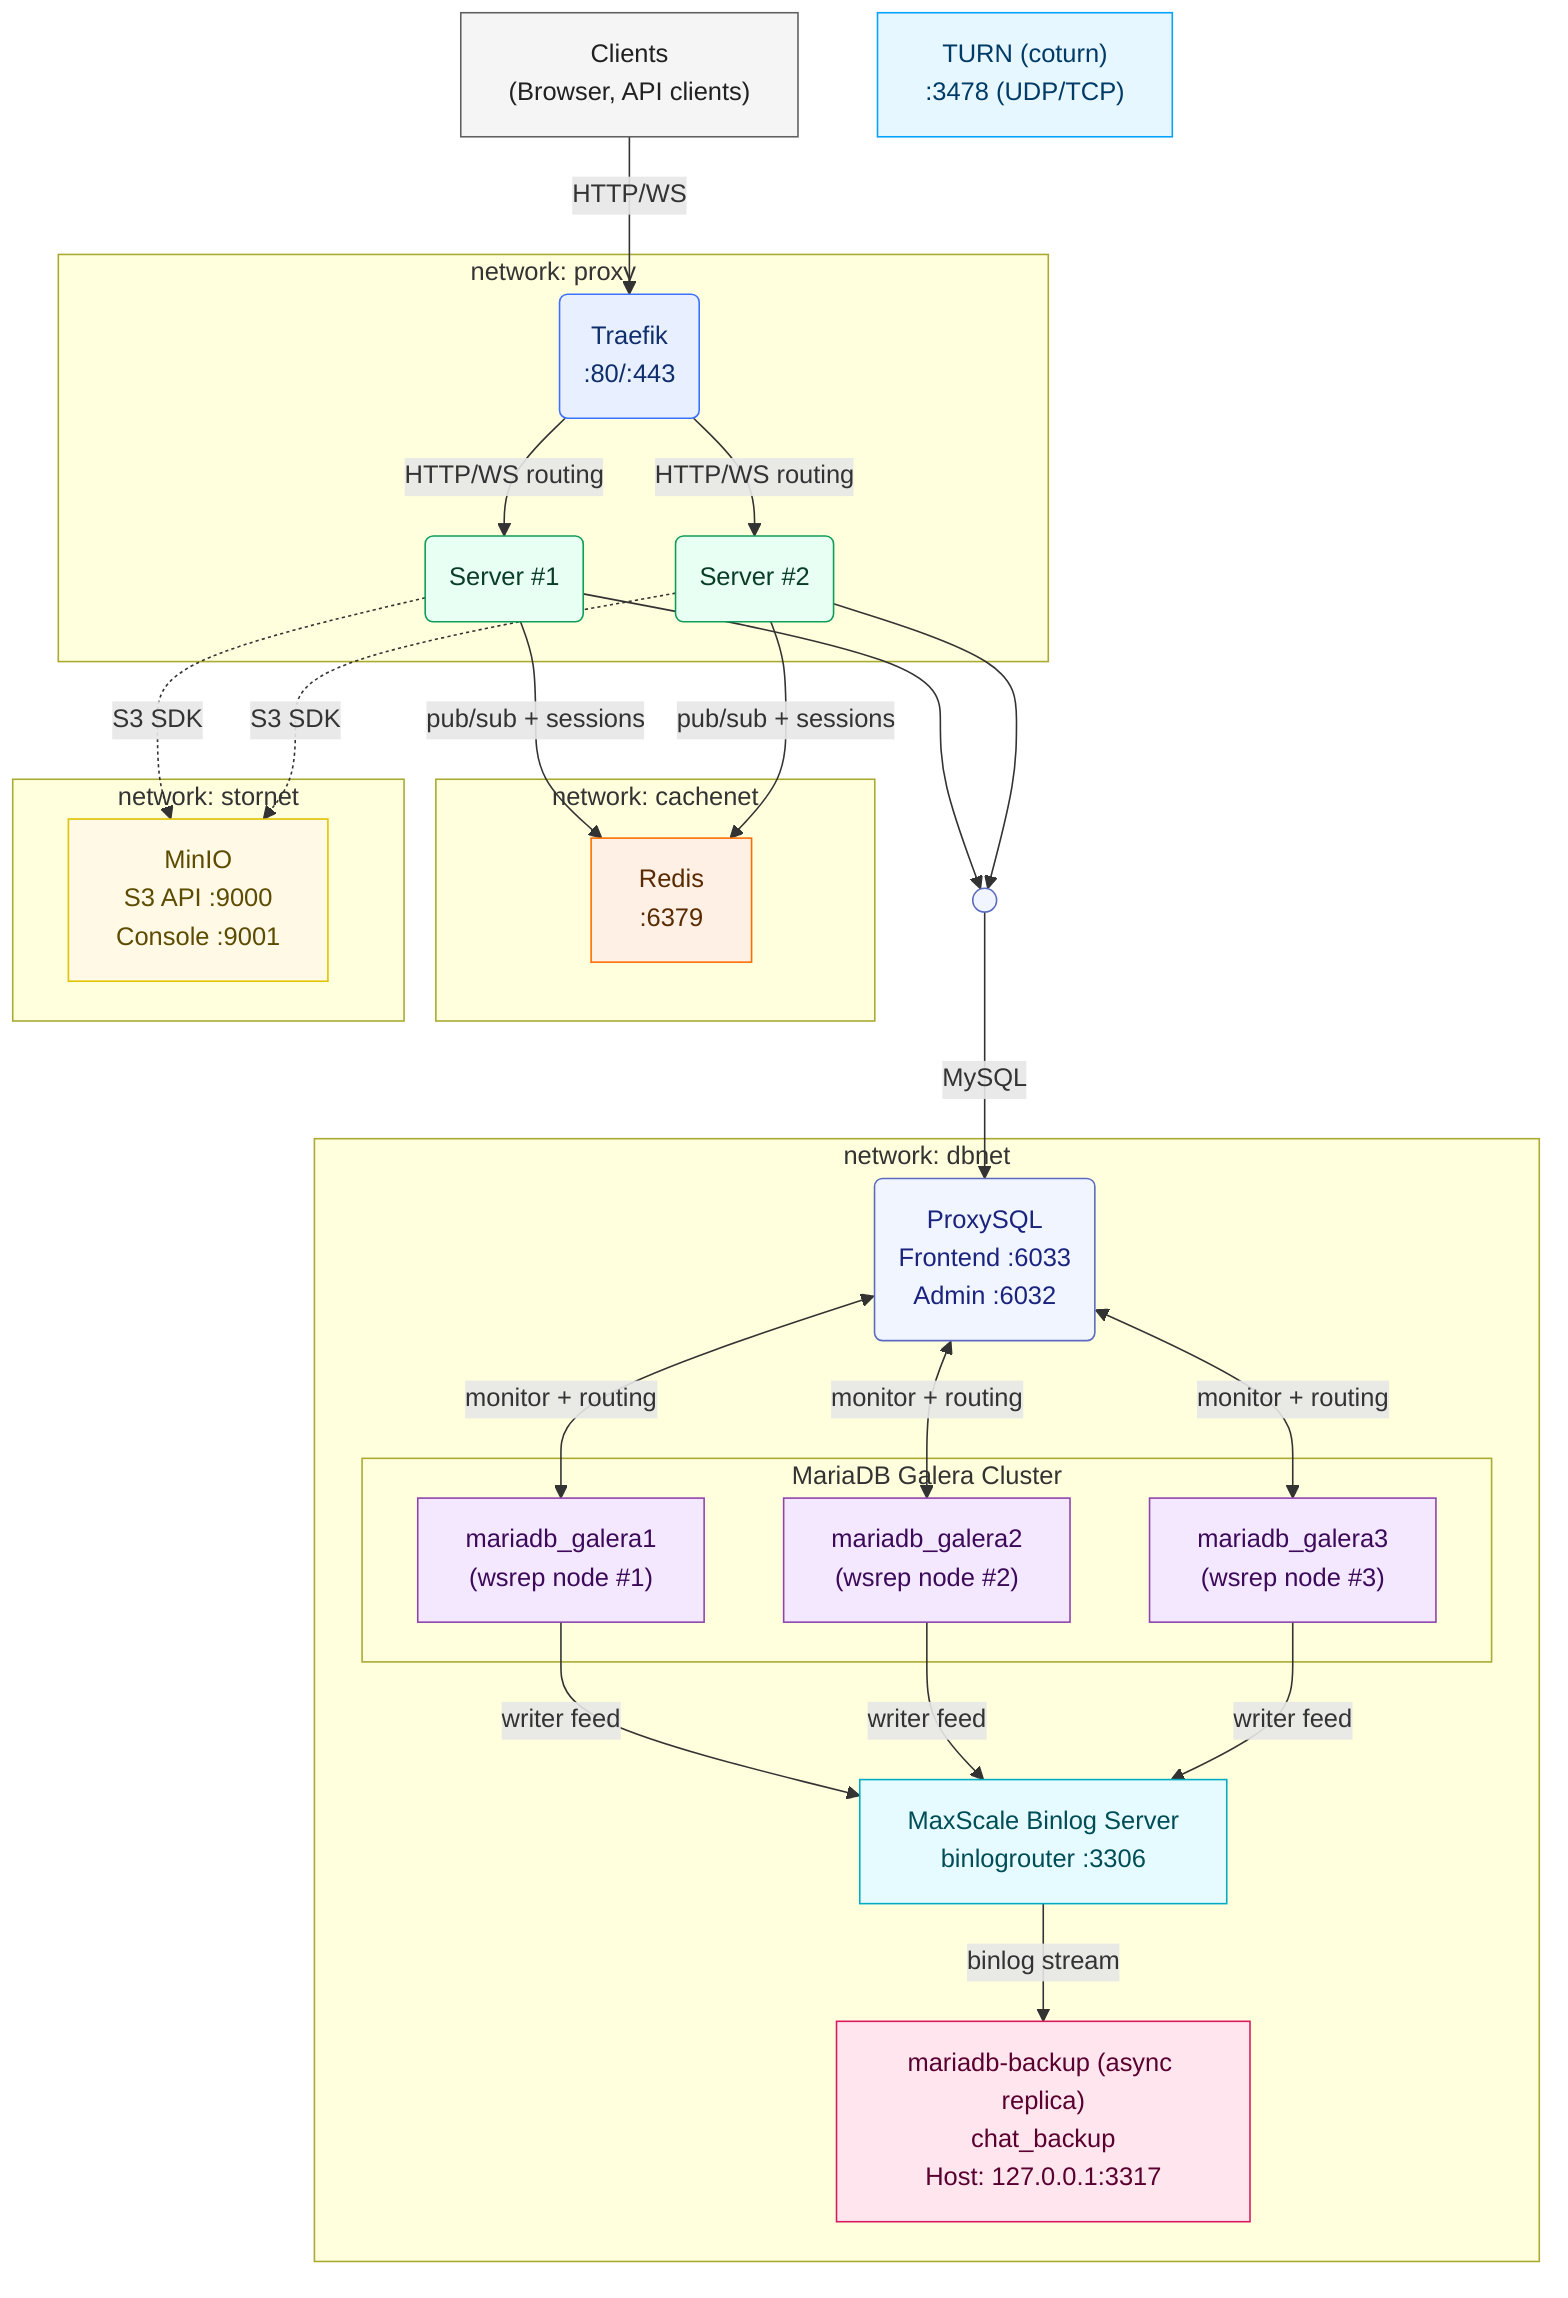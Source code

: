 flowchart TB
  %% === Entry (Top) ===
  A["Clients<br/>(Browser, API clients)"]:::client -->|HTTP/WS| T("Traefik<br/>:80/:443"):::proxy

  %% === Proxy network (public HTTP/WS) ===
  subgraph NET_PROXY[network: proxy]
    direction TB
    T -->|HTTP/WS routing| S1(Server #1):::app
    T -->|HTTP/WS routing| S2(Server #2):::app
  end

  %% Place Cache and Storage to the right to minimize crossings
  subgraph NET_CACHE[network: cachenet]
    direction TB
    R["Redis<br/>:6379"]:::cache
  end

  subgraph NET_STOR[network: stornet]
    direction TB
    M["MinIO<br/>S3 API :9000<br/>Console :9001"]:::storage
  end

  %% === DB network (Bottom) ===
  subgraph NET_DB[network: dbnet]
    direction TB
    PX("ProxySQL<br/>Frontend :6033<br/>Admin :6032"):::sqlproxy

    %% Galera stacked vertically (top of DB zone)
    subgraph GALERA[MariaDB Galera Cluster]
      direction TB
      G1["mariadb_galera1<br/>(wsrep node #1)"]:::db
      G2["mariadb_galera2<br/>(wsrep node #2)"]:::db
      G3["mariadb_galera3<br/>(wsrep node #3)"]:::db
    end

    %% MaxScale directly below Galera
    MX["MaxScale Binlog Server<br/>binlogrouter :3306"]:::router

    %% Backup directly below MaxScale
    BK["mariadb-backup (async replica)<br/>chat_backup<br/>Host: 127.0.0.1:3317"]:::backup

    %% ProxySQL <-> Galera
    PX <--> |monitor + routing| G1
    PX <--> |monitor + routing| G2
    PX <--> |monitor + routing| G3

    %% MaxScale consumes binlogs from the current writer (force MX below Galera)
    G1 -->|writer feed| MX
    G2 -->|writer feed| MX
    G3 -->|writer feed| MX

    %% Backup replica streams from MaxScale (force BK below MX)
    MX -->|binlog stream| BK
  end

  %% === App servers wiring (vertical down to DB) ===
  %% Join MySQL traffic from both app servers into a single line to ProxySQL
  J(( )):::sqlproxy
  S1 --> J
  S2 --> J
  J -->|MySQL| PX
  S1 -->|pub/sub + sessions| R
  S2 -->|pub/sub + sessions| R
  S1 -.->|S3 SDK| M
  S2 -.->|S3 SDK| M

  %% TURN (media relay)
  U["TURN (coturn)<br/>:3478 (UDP/TCP)"]:::turn

  %% === Styles ===
  classDef admin fill:#fff5cc,stroke:#e0c200,color:#333;
  classDef proxy fill:#e8f0ff,stroke:#3b71fe,color:#0f2e6b;
  classDef app fill:#e8fff3,stroke:#0f9d58,color:#0a3d27;
  classDef cache fill:#fff0e6,stroke:#ff6d00,color:#5a2a00;
  classDef storage fill:#fff9e6,stroke:#e0c200,color:#5c4b00;
  classDef db fill:#f3e8ff,stroke:#8e44ad,color:#3d0a5a;
  classDef router fill:#e6fbff,stroke:#00acc1,color:#004d57;
  classDef sqlproxy fill:#f0f5ff,stroke:#5c6bc0,color:#1a237e;
  classDef backup fill:#ffe6ee,stroke:#d81b60,color:#5a0030;
  classDef turn fill:#e6f7ff,stroke:#00a3ff,color:#003a66;
  classDef client fill:#f5f5f5,stroke:#616161,color:#212121;